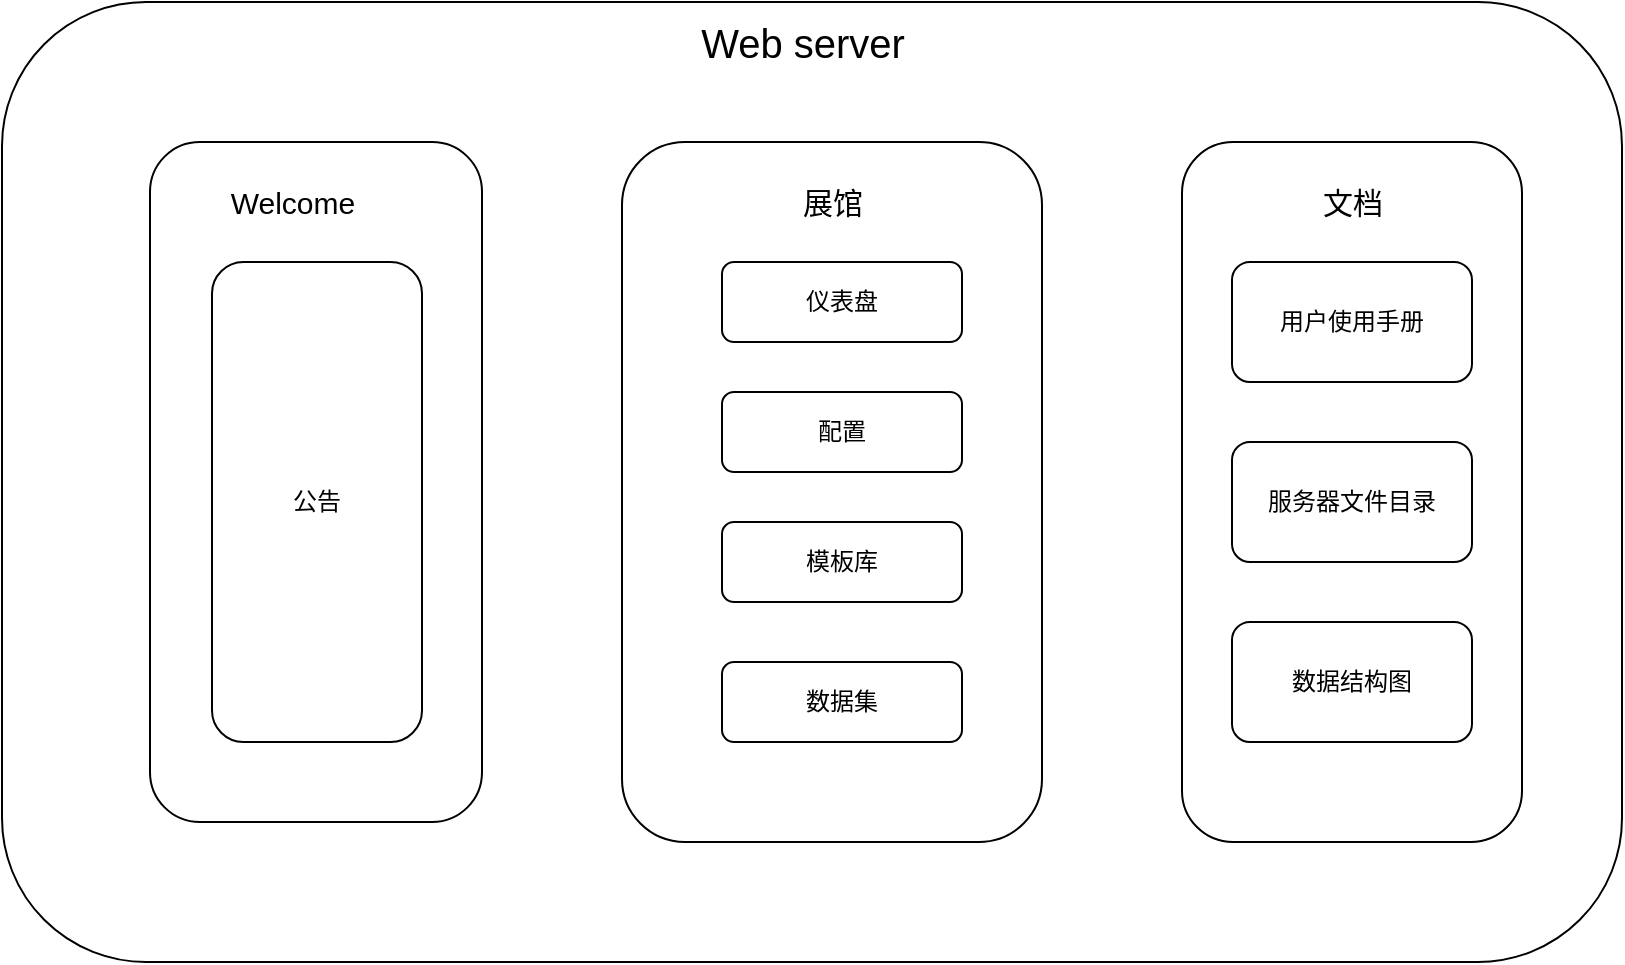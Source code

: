 <mxfile>
    <diagram id="jBarUr27Q658x48IyXXY" name="第 1 页">
        <mxGraphModel dx="807" dy="1630" grid="0" gridSize="10" guides="1" tooltips="1" connect="1" arrows="1" fold="1" page="0" pageScale="1" pageWidth="827" pageHeight="1169" math="0" shadow="0">
            <root>
                <mxCell id="0"/>
                <mxCell id="1" parent="0"/>
                <mxCell id="2" value="" style="rounded=1;whiteSpace=wrap;html=1;" vertex="1" parent="1">
                    <mxGeometry x="220" y="310" width="810" height="480" as="geometry"/>
                </mxCell>
                <mxCell id="3" value="&lt;font style=&quot;font-size: 20px&quot;&gt;Web server&lt;/font&gt;" style="text;html=1;align=center;verticalAlign=middle;resizable=0;points=[];autosize=1;strokeColor=none;" vertex="1" parent="1">
                    <mxGeometry x="560" y="320" width="120" height="20" as="geometry"/>
                </mxCell>
                <mxCell id="4" value="" style="rounded=1;whiteSpace=wrap;html=1;" vertex="1" parent="1">
                    <mxGeometry x="294" y="380" width="166" height="340" as="geometry"/>
                </mxCell>
                <mxCell id="5" value="&lt;span&gt;&lt;font style=&quot;font-size: 15px&quot;&gt;Welcome&lt;/font&gt;&lt;/span&gt;" style="text;html=1;align=center;verticalAlign=middle;resizable=0;points=[];autosize=1;strokeColor=none;" vertex="1" parent="1">
                    <mxGeometry x="325" y="400" width="80" height="20" as="geometry"/>
                </mxCell>
                <mxCell id="6" value="公告" style="rounded=1;whiteSpace=wrap;html=1;" vertex="1" parent="1">
                    <mxGeometry x="325" y="440" width="105" height="240" as="geometry"/>
                </mxCell>
                <mxCell id="7" value="" style="rounded=1;whiteSpace=wrap;html=1;" vertex="1" parent="1">
                    <mxGeometry x="530" y="380" width="210" height="350" as="geometry"/>
                </mxCell>
                <mxCell id="8" value="&lt;font style=&quot;font-size: 15px&quot;&gt;展馆&lt;/font&gt;" style="text;html=1;align=center;verticalAlign=middle;resizable=0;points=[];autosize=1;strokeColor=none;" vertex="1" parent="1">
                    <mxGeometry x="610" y="400" width="50" height="20" as="geometry"/>
                </mxCell>
                <mxCell id="9" value="仪表盘" style="rounded=1;whiteSpace=wrap;html=1;" vertex="1" parent="1">
                    <mxGeometry x="580" y="440" width="120" height="40" as="geometry"/>
                </mxCell>
                <mxCell id="10" value="配置" style="rounded=1;whiteSpace=wrap;html=1;" vertex="1" parent="1">
                    <mxGeometry x="580" y="505" width="120" height="40" as="geometry"/>
                </mxCell>
                <mxCell id="11" value="模板库" style="rounded=1;whiteSpace=wrap;html=1;" vertex="1" parent="1">
                    <mxGeometry x="580" y="570" width="120" height="40" as="geometry"/>
                </mxCell>
                <mxCell id="12" value="数据集" style="rounded=1;whiteSpace=wrap;html=1;" vertex="1" parent="1">
                    <mxGeometry x="580" y="640" width="120" height="40" as="geometry"/>
                </mxCell>
                <mxCell id="13" value="" style="rounded=1;whiteSpace=wrap;html=1;" vertex="1" parent="1">
                    <mxGeometry x="810" y="380" width="170" height="350" as="geometry"/>
                </mxCell>
                <mxCell id="14" value="&lt;font style=&quot;font-size: 15px&quot;&gt;文档&lt;/font&gt;" style="text;html=1;align=center;verticalAlign=middle;resizable=0;points=[];autosize=1;strokeColor=none;" vertex="1" parent="1">
                    <mxGeometry x="870" y="400" width="50" height="20" as="geometry"/>
                </mxCell>
                <mxCell id="15" value="用户使用手册" style="rounded=1;whiteSpace=wrap;html=1;" vertex="1" parent="1">
                    <mxGeometry x="835" y="440" width="120" height="60" as="geometry"/>
                </mxCell>
                <mxCell id="17" value="数据结构图" style="rounded=1;whiteSpace=wrap;html=1;" vertex="1" parent="1">
                    <mxGeometry x="835" y="620" width="120" height="60" as="geometry"/>
                </mxCell>
                <mxCell id="18" value="服务器文件目录" style="rounded=1;whiteSpace=wrap;html=1;" vertex="1" parent="1">
                    <mxGeometry x="835" y="530" width="120" height="60" as="geometry"/>
                </mxCell>
            </root>
        </mxGraphModel>
    </diagram>
</mxfile>